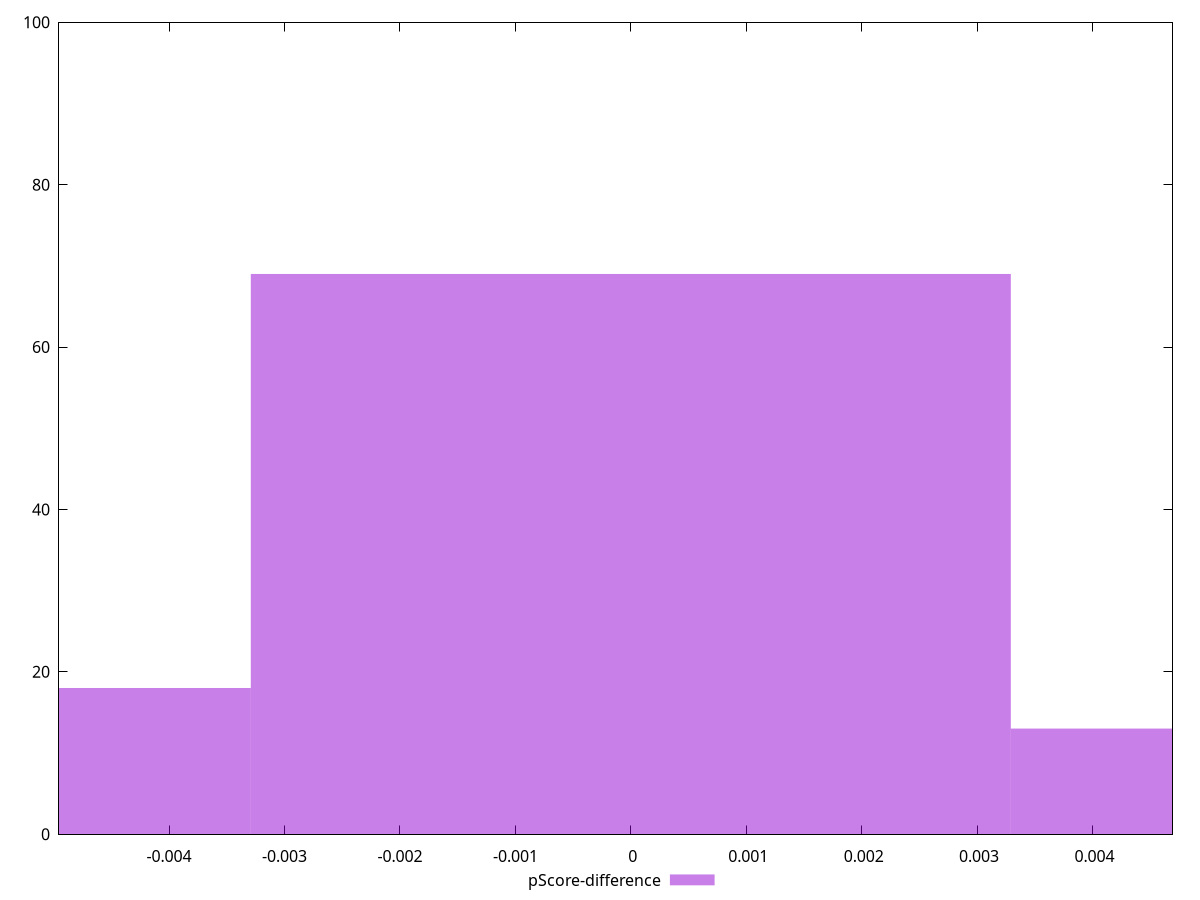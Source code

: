 reset

$pScoreDifference <<EOF
0 69
-0.006584308776856511 18
0.006584308776856511 13
EOF

set key outside below
set boxwidth 0.006584308776856511
set xrange [-0.004953702124793069:0.004692842167923428]
set yrange [0:100]
set trange [0:100]
set style fill transparent solid 0.5 noborder
set terminal svg size 640, 490 enhanced background rgb 'white'
set output "report_00025_2021-02-22T21:38:55.199Z/speed-index/samples/pages+cached+noadtech/pScore-difference/histogram.svg"

plot $pScoreDifference title "pScore-difference" with boxes

reset
